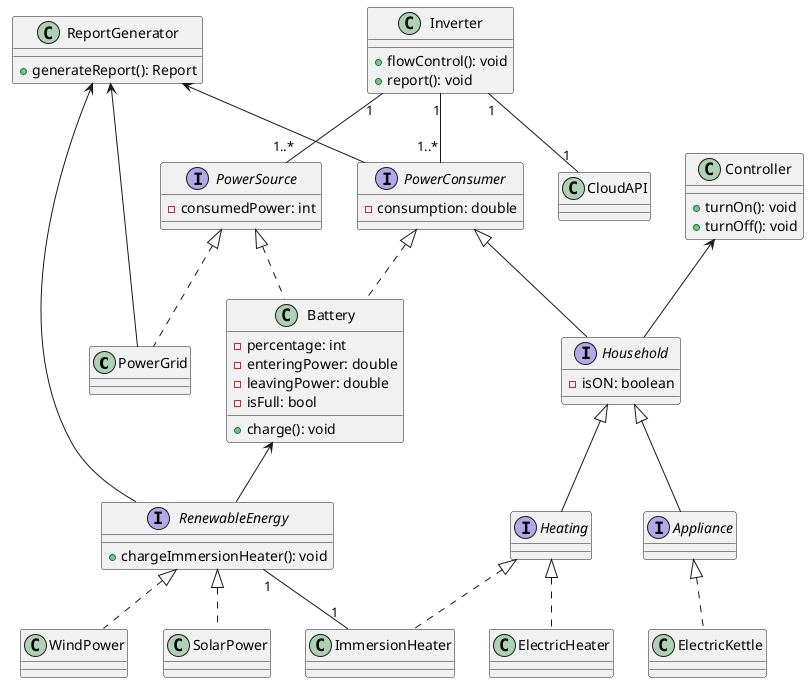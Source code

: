 @startuml Power Manager


class PowerGrid{
    
}


interface RenewableEnergy{
    + chargeImmersionHeater(): void
}

class SolarPower{

}

class WindPower{

}


class Battery{
    - percentage: int
    - enteringPower: double
    - leavingPower: double
    - isFull: bool

    + charge(): void
}

interface PowerSource{
    - consumedPower: int
}

interface PowerConsumer{
    - consumption: double
}

class Inverter{
    + flowControl(): void
    + report(): void
}

class CloudAPI{

}

interface Household{
  - isON: boolean
}

class ImmersionHeater{
}

interface Heating{
}

interface Appliance{
}

class ElectricKettle{
}

class ElectricHeater{

}



class ReportGenerator{
    + generateReport(): Report
}



class Controller{
    + turnOn(): void
    + turnOff(): void
} 



Battery <-- RenewableEnergy
PowerSource <|.. PowerGrid

RenewableEnergy <|.. SolarPower
RenewableEnergy <|.. WindPower

Appliance <|.. ElectricKettle

PowerSource <|.. Battery

PowerConsumer <|.. Battery


Inverter "1"--"1" CloudAPI
Inverter "1"--"1..*" PowerSource
Inverter "1"--"1..*" PowerConsumer


ReportGenerator <-- RenewableEnergy
ReportGenerator <-- PowerGrid
ReportGenerator <-- PowerConsumer

Controller <-- Household


Household <|-- Heating
Household <|-- Appliance

Heating <|.. ImmersionHeater
Heating <|.. ElectricHeater

RenewableEnergy "1"--"1" ImmersionHeater


PowerConsumer <|-- Household

@enduml